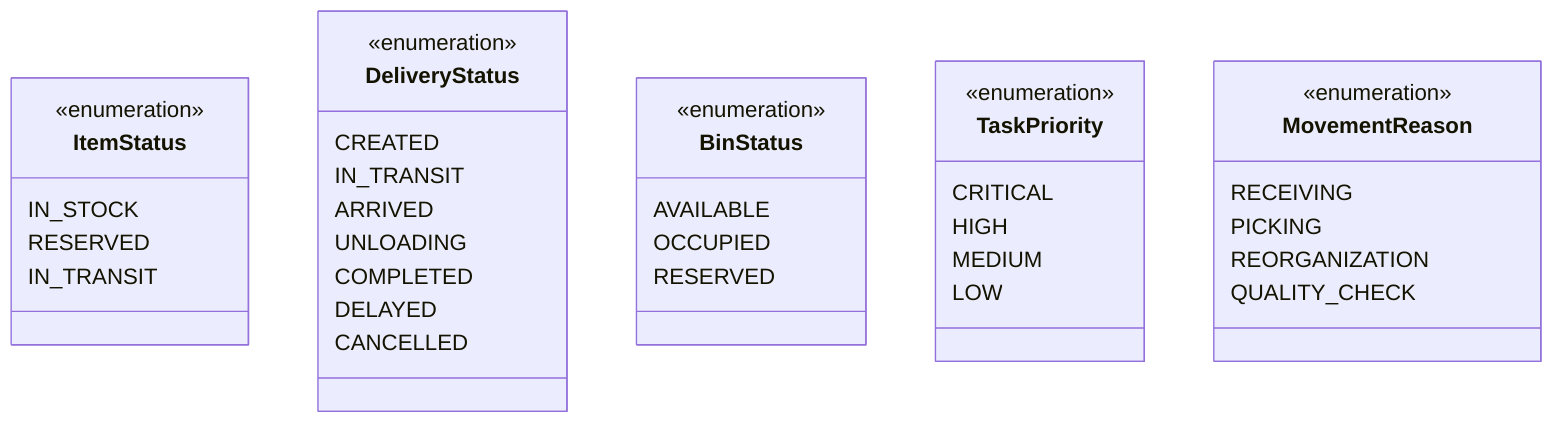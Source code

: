 classDiagram
 %% Enumerations
    class ItemStatus {
        <<enumeration>>
        IN_STOCK
        RESERVED
        IN_TRANSIT
    }

    class DeliveryStatus {
        <<enumeration>>
        CREATED
        IN_TRANSIT
        ARRIVED
        UNLOADING
        COMPLETED
        DELAYED
        CANCELLED
    }

    class BinStatus {
        <<enumeration>>
        AVAILABLE
        OCCUPIED
        RESERVED
    }

    class TaskPriority {
        <<enumeration>>
        CRITICAL
        HIGH
        MEDIUM
        LOW
    }

    class MovementReason {
        <<enumeration>>
        RECEIVING
        PICKING
        REORGANIZATION
        QUALITY_CHECK
    }